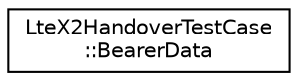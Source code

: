 digraph "Graphical Class Hierarchy"
{
 // LATEX_PDF_SIZE
  edge [fontname="Helvetica",fontsize="10",labelfontname="Helvetica",labelfontsize="10"];
  node [fontname="Helvetica",fontsize="10",shape=record];
  rankdir="LR";
  Node0 [label="LteX2HandoverTestCase\l::BearerData",height=0.2,width=0.4,color="black", fillcolor="white", style="filled",URL="$struct_lte_x2_handover_test_case_1_1_bearer_data.html",tooltip="BearerData structure."];
}
